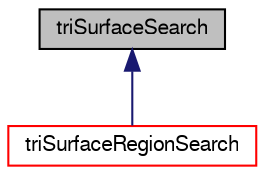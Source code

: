 digraph "triSurfaceSearch"
{
  bgcolor="transparent";
  edge [fontname="FreeSans",fontsize="10",labelfontname="FreeSans",labelfontsize="10"];
  node [fontname="FreeSans",fontsize="10",shape=record];
  Node0 [label="triSurfaceSearch",height=0.2,width=0.4,color="black", fillcolor="grey75", style="filled", fontcolor="black"];
  Node0 -> Node1 [dir="back",color="midnightblue",fontsize="10",style="solid",fontname="FreeSans"];
  Node1 [label="triSurfaceRegionSearch",height=0.2,width=0.4,color="red",URL="$a25526.html",tooltip="Helper class to search on triSurface. Creates an octree for each region of the surface and only searc..."];
}
